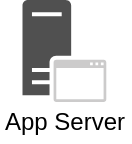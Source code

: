 <mxfile version="14.6.13" type="device"><diagram id="tXAtMKevxowuSfMWV8V5" name="Seite-1"><mxGraphModel dx="1086" dy="966" grid="1" gridSize="10" guides="1" tooltips="1" connect="1" arrows="1" fold="1" page="1" pageScale="1" pageWidth="827" pageHeight="1169" math="0" shadow="0"><root><mxCell id="0"/><mxCell id="1" parent="0"/><mxCell id="5VVKvjuIU8yIO_5fIbIJ-1" value="" style="group" vertex="1" connectable="0" parent="1"><mxGeometry x="40.0" y="40" width="64.75" height="71" as="geometry"/></mxCell><mxCell id="5VVKvjuIU8yIO_5fIbIJ-2" value="" style="pointerEvents=1;shadow=0;dashed=0;html=1;strokeColor=none;fillColor=#505050;labelPosition=center;verticalLabelPosition=bottom;verticalAlign=top;outlineConnect=0;align=center;shape=mxgraph.office.servers.application_server_ghosted;aspect=fixed;" vertex="1" parent="5VVKvjuIU8yIO_5fIbIJ-1"><mxGeometry x="11.25" width="41.9" height="51" as="geometry"/></mxCell><mxCell id="5VVKvjuIU8yIO_5fIbIJ-3" value="App Server" style="text;html=1;strokeColor=none;fillColor=none;align=center;verticalAlign=middle;whiteSpace=wrap;rounded=0;" vertex="1" parent="5VVKvjuIU8yIO_5fIbIJ-1"><mxGeometry y="51" width="64.75" height="20" as="geometry"/></mxCell></root></mxGraphModel></diagram></mxfile>